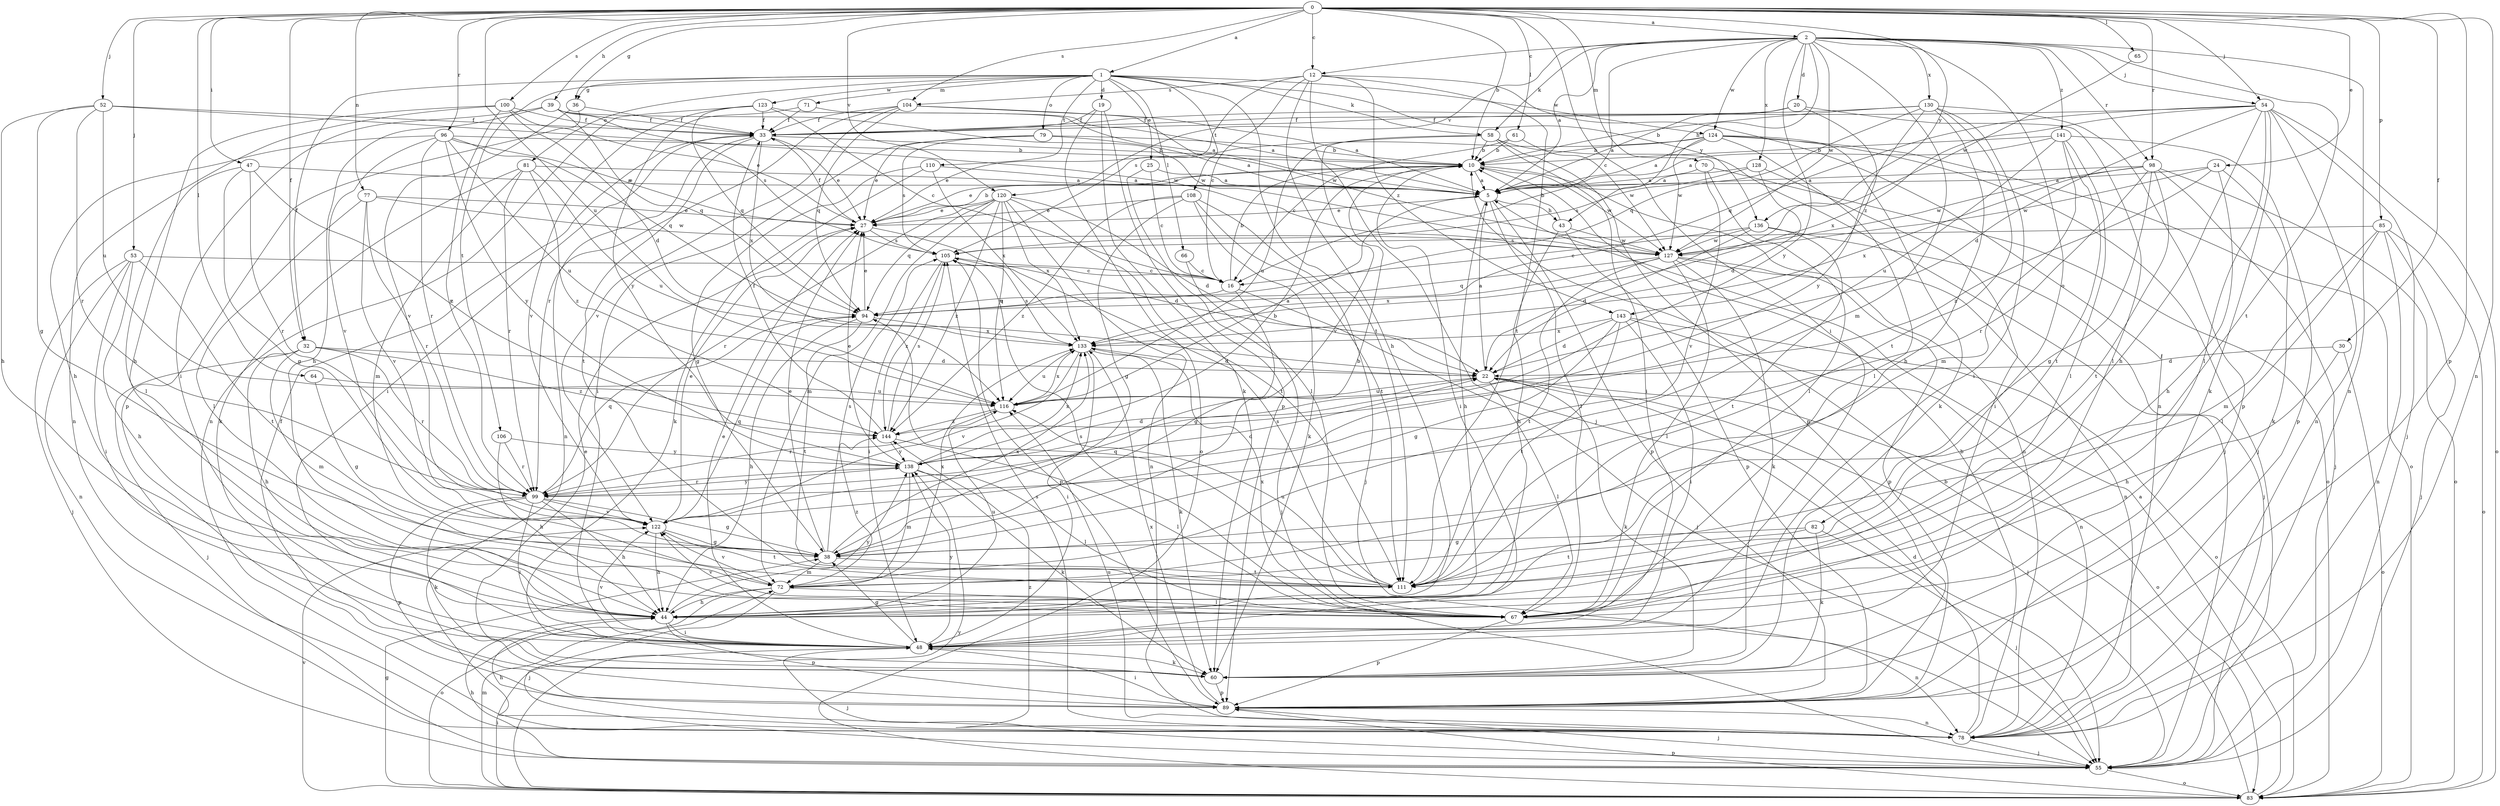strict digraph  {
0;
1;
2;
5;
10;
12;
16;
19;
20;
22;
24;
25;
27;
30;
32;
33;
36;
38;
39;
43;
44;
47;
48;
52;
53;
54;
55;
58;
60;
61;
64;
65;
66;
67;
70;
71;
72;
77;
78;
79;
81;
82;
83;
85;
89;
94;
96;
98;
99;
100;
104;
105;
106;
108;
110;
111;
116;
120;
122;
123;
124;
127;
128;
130;
133;
136;
138;
141;
143;
144;
0 -> 1  [label=a];
0 -> 2  [label=a];
0 -> 10  [label=b];
0 -> 12  [label=c];
0 -> 24  [label=e];
0 -> 30  [label=f];
0 -> 32  [label=f];
0 -> 36  [label=g];
0 -> 39  [label=h];
0 -> 47  [label=i];
0 -> 48  [label=i];
0 -> 52  [label=j];
0 -> 53  [label=j];
0 -> 54  [label=j];
0 -> 61  [label=l];
0 -> 64  [label=l];
0 -> 65  [label=l];
0 -> 70  [label=m];
0 -> 77  [label=n];
0 -> 78  [label=n];
0 -> 85  [label=p];
0 -> 89  [label=p];
0 -> 96  [label=r];
0 -> 98  [label=r];
0 -> 100  [label=s];
0 -> 104  [label=s];
0 -> 116  [label=u];
0 -> 120  [label=v];
0 -> 136  [label=y];
1 -> 19  [label=d];
1 -> 25  [label=e];
1 -> 32  [label=f];
1 -> 36  [label=g];
1 -> 58  [label=k];
1 -> 66  [label=l];
1 -> 71  [label=m];
1 -> 79  [label=o];
1 -> 81  [label=o];
1 -> 106  [label=t];
1 -> 108  [label=t];
1 -> 110  [label=t];
1 -> 111  [label=t];
1 -> 123  [label=w];
1 -> 124  [label=w];
1 -> 136  [label=y];
2 -> 5  [label=a];
2 -> 12  [label=c];
2 -> 16  [label=c];
2 -> 20  [label=d];
2 -> 43  [label=h];
2 -> 54  [label=j];
2 -> 58  [label=k];
2 -> 72  [label=m];
2 -> 78  [label=n];
2 -> 82  [label=o];
2 -> 98  [label=r];
2 -> 111  [label=t];
2 -> 120  [label=v];
2 -> 124  [label=w];
2 -> 127  [label=w];
2 -> 128  [label=x];
2 -> 130  [label=x];
2 -> 138  [label=y];
2 -> 141  [label=z];
5 -> 27  [label=e];
5 -> 43  [label=h];
5 -> 44  [label=h];
5 -> 67  [label=l];
5 -> 89  [label=p];
10 -> 5  [label=a];
10 -> 27  [label=e];
10 -> 48  [label=i];
10 -> 78  [label=n];
10 -> 127  [label=w];
12 -> 16  [label=c];
12 -> 44  [label=h];
12 -> 55  [label=j];
12 -> 78  [label=n];
12 -> 104  [label=s];
12 -> 105  [label=s];
12 -> 111  [label=t];
12 -> 143  [label=z];
16 -> 10  [label=b];
16 -> 38  [label=g];
16 -> 55  [label=j];
16 -> 94  [label=q];
19 -> 33  [label=f];
19 -> 60  [label=k];
19 -> 83  [label=o];
19 -> 89  [label=p];
20 -> 5  [label=a];
20 -> 33  [label=f];
20 -> 67  [label=l];
20 -> 143  [label=z];
22 -> 5  [label=a];
22 -> 55  [label=j];
22 -> 60  [label=k];
22 -> 67  [label=l];
22 -> 83  [label=o];
22 -> 116  [label=u];
24 -> 5  [label=a];
24 -> 44  [label=h];
24 -> 60  [label=k];
24 -> 127  [label=w];
24 -> 144  [label=z];
25 -> 5  [label=a];
25 -> 16  [label=c];
25 -> 67  [label=l];
27 -> 10  [label=b];
27 -> 22  [label=d];
27 -> 33  [label=f];
27 -> 105  [label=s];
30 -> 22  [label=d];
30 -> 44  [label=h];
30 -> 83  [label=o];
32 -> 22  [label=d];
32 -> 44  [label=h];
32 -> 55  [label=j];
32 -> 72  [label=m];
32 -> 99  [label=r];
32 -> 144  [label=z];
33 -> 10  [label=b];
33 -> 27  [label=e];
33 -> 48  [label=i];
33 -> 78  [label=n];
33 -> 111  [label=t];
33 -> 133  [label=x];
36 -> 33  [label=f];
36 -> 89  [label=p];
36 -> 122  [label=v];
38 -> 10  [label=b];
38 -> 27  [label=e];
38 -> 72  [label=m];
38 -> 105  [label=s];
38 -> 111  [label=t];
38 -> 133  [label=x];
39 -> 33  [label=f];
39 -> 44  [label=h];
39 -> 48  [label=i];
39 -> 94  [label=q];
39 -> 105  [label=s];
39 -> 127  [label=w];
43 -> 10  [label=b];
43 -> 44  [label=h];
43 -> 89  [label=p];
43 -> 127  [label=w];
44 -> 48  [label=i];
44 -> 89  [label=p];
44 -> 116  [label=u];
44 -> 138  [label=y];
47 -> 5  [label=a];
47 -> 38  [label=g];
47 -> 67  [label=l];
47 -> 99  [label=r];
47 -> 144  [label=z];
48 -> 27  [label=e];
48 -> 38  [label=g];
48 -> 55  [label=j];
48 -> 60  [label=k];
48 -> 122  [label=v];
48 -> 138  [label=y];
52 -> 33  [label=f];
52 -> 38  [label=g];
52 -> 44  [label=h];
52 -> 99  [label=r];
52 -> 116  [label=u];
52 -> 127  [label=w];
53 -> 16  [label=c];
53 -> 44  [label=h];
53 -> 48  [label=i];
53 -> 55  [label=j];
53 -> 78  [label=n];
53 -> 111  [label=t];
54 -> 22  [label=d];
54 -> 33  [label=f];
54 -> 44  [label=h];
54 -> 55  [label=j];
54 -> 60  [label=k];
54 -> 67  [label=l];
54 -> 78  [label=n];
54 -> 83  [label=o];
54 -> 94  [label=q];
54 -> 133  [label=x];
55 -> 44  [label=h];
55 -> 83  [label=o];
58 -> 10  [label=b];
58 -> 48  [label=i];
58 -> 55  [label=j];
58 -> 89  [label=p];
58 -> 116  [label=u];
58 -> 122  [label=v];
60 -> 27  [label=e];
60 -> 89  [label=p];
61 -> 10  [label=b];
61 -> 16  [label=c];
61 -> 127  [label=w];
64 -> 38  [label=g];
64 -> 116  [label=u];
65 -> 127  [label=w];
66 -> 16  [label=c];
66 -> 55  [label=j];
67 -> 78  [label=n];
67 -> 89  [label=p];
67 -> 105  [label=s];
67 -> 122  [label=v];
67 -> 133  [label=x];
70 -> 5  [label=a];
70 -> 67  [label=l];
70 -> 83  [label=o];
70 -> 122  [label=v];
71 -> 5  [label=a];
71 -> 33  [label=f];
71 -> 138  [label=y];
72 -> 44  [label=h];
72 -> 55  [label=j];
72 -> 67  [label=l];
72 -> 83  [label=o];
72 -> 122  [label=v];
72 -> 133  [label=x];
72 -> 144  [label=z];
77 -> 27  [label=e];
77 -> 67  [label=l];
77 -> 99  [label=r];
77 -> 122  [label=v];
77 -> 127  [label=w];
78 -> 10  [label=b];
78 -> 22  [label=d];
78 -> 44  [label=h];
78 -> 55  [label=j];
78 -> 105  [label=s];
78 -> 116  [label=u];
78 -> 144  [label=z];
79 -> 5  [label=a];
79 -> 10  [label=b];
79 -> 27  [label=e];
79 -> 48  [label=i];
79 -> 105  [label=s];
81 -> 5  [label=a];
81 -> 60  [label=k];
81 -> 72  [label=m];
81 -> 99  [label=r];
81 -> 116  [label=u];
81 -> 144  [label=z];
82 -> 38  [label=g];
82 -> 55  [label=j];
82 -> 60  [label=k];
82 -> 111  [label=t];
83 -> 5  [label=a];
83 -> 10  [label=b];
83 -> 38  [label=g];
83 -> 48  [label=i];
83 -> 72  [label=m];
83 -> 89  [label=p];
83 -> 122  [label=v];
83 -> 138  [label=y];
85 -> 55  [label=j];
85 -> 67  [label=l];
85 -> 72  [label=m];
85 -> 78  [label=n];
85 -> 83  [label=o];
85 -> 105  [label=s];
89 -> 33  [label=f];
89 -> 48  [label=i];
89 -> 55  [label=j];
89 -> 78  [label=n];
89 -> 133  [label=x];
94 -> 27  [label=e];
94 -> 44  [label=h];
94 -> 111  [label=t];
94 -> 133  [label=x];
96 -> 10  [label=b];
96 -> 27  [label=e];
96 -> 44  [label=h];
96 -> 94  [label=q];
96 -> 99  [label=r];
96 -> 116  [label=u];
96 -> 122  [label=v];
96 -> 138  [label=y];
98 -> 5  [label=a];
98 -> 38  [label=g];
98 -> 55  [label=j];
98 -> 83  [label=o];
98 -> 99  [label=r];
98 -> 111  [label=t];
98 -> 127  [label=w];
98 -> 133  [label=x];
99 -> 22  [label=d];
99 -> 38  [label=g];
99 -> 44  [label=h];
99 -> 48  [label=i];
99 -> 60  [label=k];
99 -> 89  [label=p];
99 -> 94  [label=q];
99 -> 122  [label=v];
99 -> 138  [label=y];
100 -> 22  [label=d];
100 -> 27  [label=e];
100 -> 33  [label=f];
100 -> 44  [label=h];
100 -> 78  [label=n];
100 -> 99  [label=r];
104 -> 5  [label=a];
104 -> 33  [label=f];
104 -> 94  [label=q];
104 -> 99  [label=r];
104 -> 122  [label=v];
104 -> 127  [label=w];
105 -> 16  [label=c];
105 -> 48  [label=i];
105 -> 89  [label=p];
105 -> 144  [label=z];
106 -> 44  [label=h];
106 -> 99  [label=r];
106 -> 138  [label=y];
108 -> 27  [label=e];
108 -> 38  [label=g];
108 -> 55  [label=j];
108 -> 60  [label=k];
108 -> 111  [label=t];
108 -> 144  [label=z];
110 -> 5  [label=a];
110 -> 38  [label=g];
110 -> 60  [label=k];
110 -> 133  [label=x];
111 -> 94  [label=q];
111 -> 105  [label=s];
111 -> 116  [label=u];
116 -> 5  [label=a];
116 -> 99  [label=r];
116 -> 133  [label=x];
116 -> 144  [label=z];
120 -> 22  [label=d];
120 -> 27  [label=e];
120 -> 72  [label=m];
120 -> 78  [label=n];
120 -> 94  [label=q];
120 -> 99  [label=r];
120 -> 111  [label=t];
120 -> 116  [label=u];
120 -> 133  [label=x];
120 -> 144  [label=z];
122 -> 27  [label=e];
122 -> 38  [label=g];
122 -> 44  [label=h];
122 -> 94  [label=q];
122 -> 111  [label=t];
123 -> 5  [label=a];
123 -> 16  [label=c];
123 -> 33  [label=f];
123 -> 78  [label=n];
123 -> 94  [label=q];
123 -> 122  [label=v];
124 -> 5  [label=a];
124 -> 10  [label=b];
124 -> 27  [label=e];
124 -> 55  [label=j];
124 -> 60  [label=k];
124 -> 67  [label=l];
124 -> 83  [label=o];
124 -> 127  [label=w];
127 -> 60  [label=k];
127 -> 67  [label=l];
127 -> 78  [label=n];
127 -> 89  [label=p];
127 -> 94  [label=q];
127 -> 111  [label=t];
127 -> 133  [label=x];
128 -> 5  [label=a];
128 -> 22  [label=d];
128 -> 48  [label=i];
128 -> 105  [label=s];
130 -> 10  [label=b];
130 -> 33  [label=f];
130 -> 44  [label=h];
130 -> 48  [label=i];
130 -> 89  [label=p];
130 -> 94  [label=q];
130 -> 111  [label=t];
130 -> 138  [label=y];
133 -> 22  [label=d];
133 -> 48  [label=i];
133 -> 60  [label=k];
133 -> 105  [label=s];
133 -> 116  [label=u];
133 -> 122  [label=v];
136 -> 16  [label=c];
136 -> 22  [label=d];
136 -> 55  [label=j];
136 -> 111  [label=t];
136 -> 127  [label=w];
138 -> 10  [label=b];
138 -> 22  [label=d];
138 -> 27  [label=e];
138 -> 60  [label=k];
138 -> 67  [label=l];
138 -> 72  [label=m];
138 -> 99  [label=r];
138 -> 133  [label=x];
141 -> 5  [label=a];
141 -> 10  [label=b];
141 -> 67  [label=l];
141 -> 72  [label=m];
141 -> 89  [label=p];
141 -> 111  [label=t];
141 -> 116  [label=u];
143 -> 22  [label=d];
143 -> 38  [label=g];
143 -> 48  [label=i];
143 -> 78  [label=n];
143 -> 83  [label=o];
143 -> 111  [label=t];
143 -> 133  [label=x];
144 -> 33  [label=f];
144 -> 67  [label=l];
144 -> 105  [label=s];
144 -> 138  [label=y];
}
